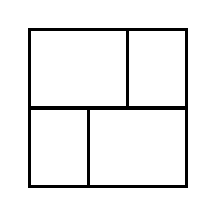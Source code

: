 \begin{tikzpicture}[very thick, scale=.5]
    \draw (0,2) rectangle (5/2,4);
    \draw (5/2,2) rectangle (4,4);
    \draw (0,0) rectangle (3/2,2);
    \draw (3/2,0) rectangle (4,2);
\end{tikzpicture}
